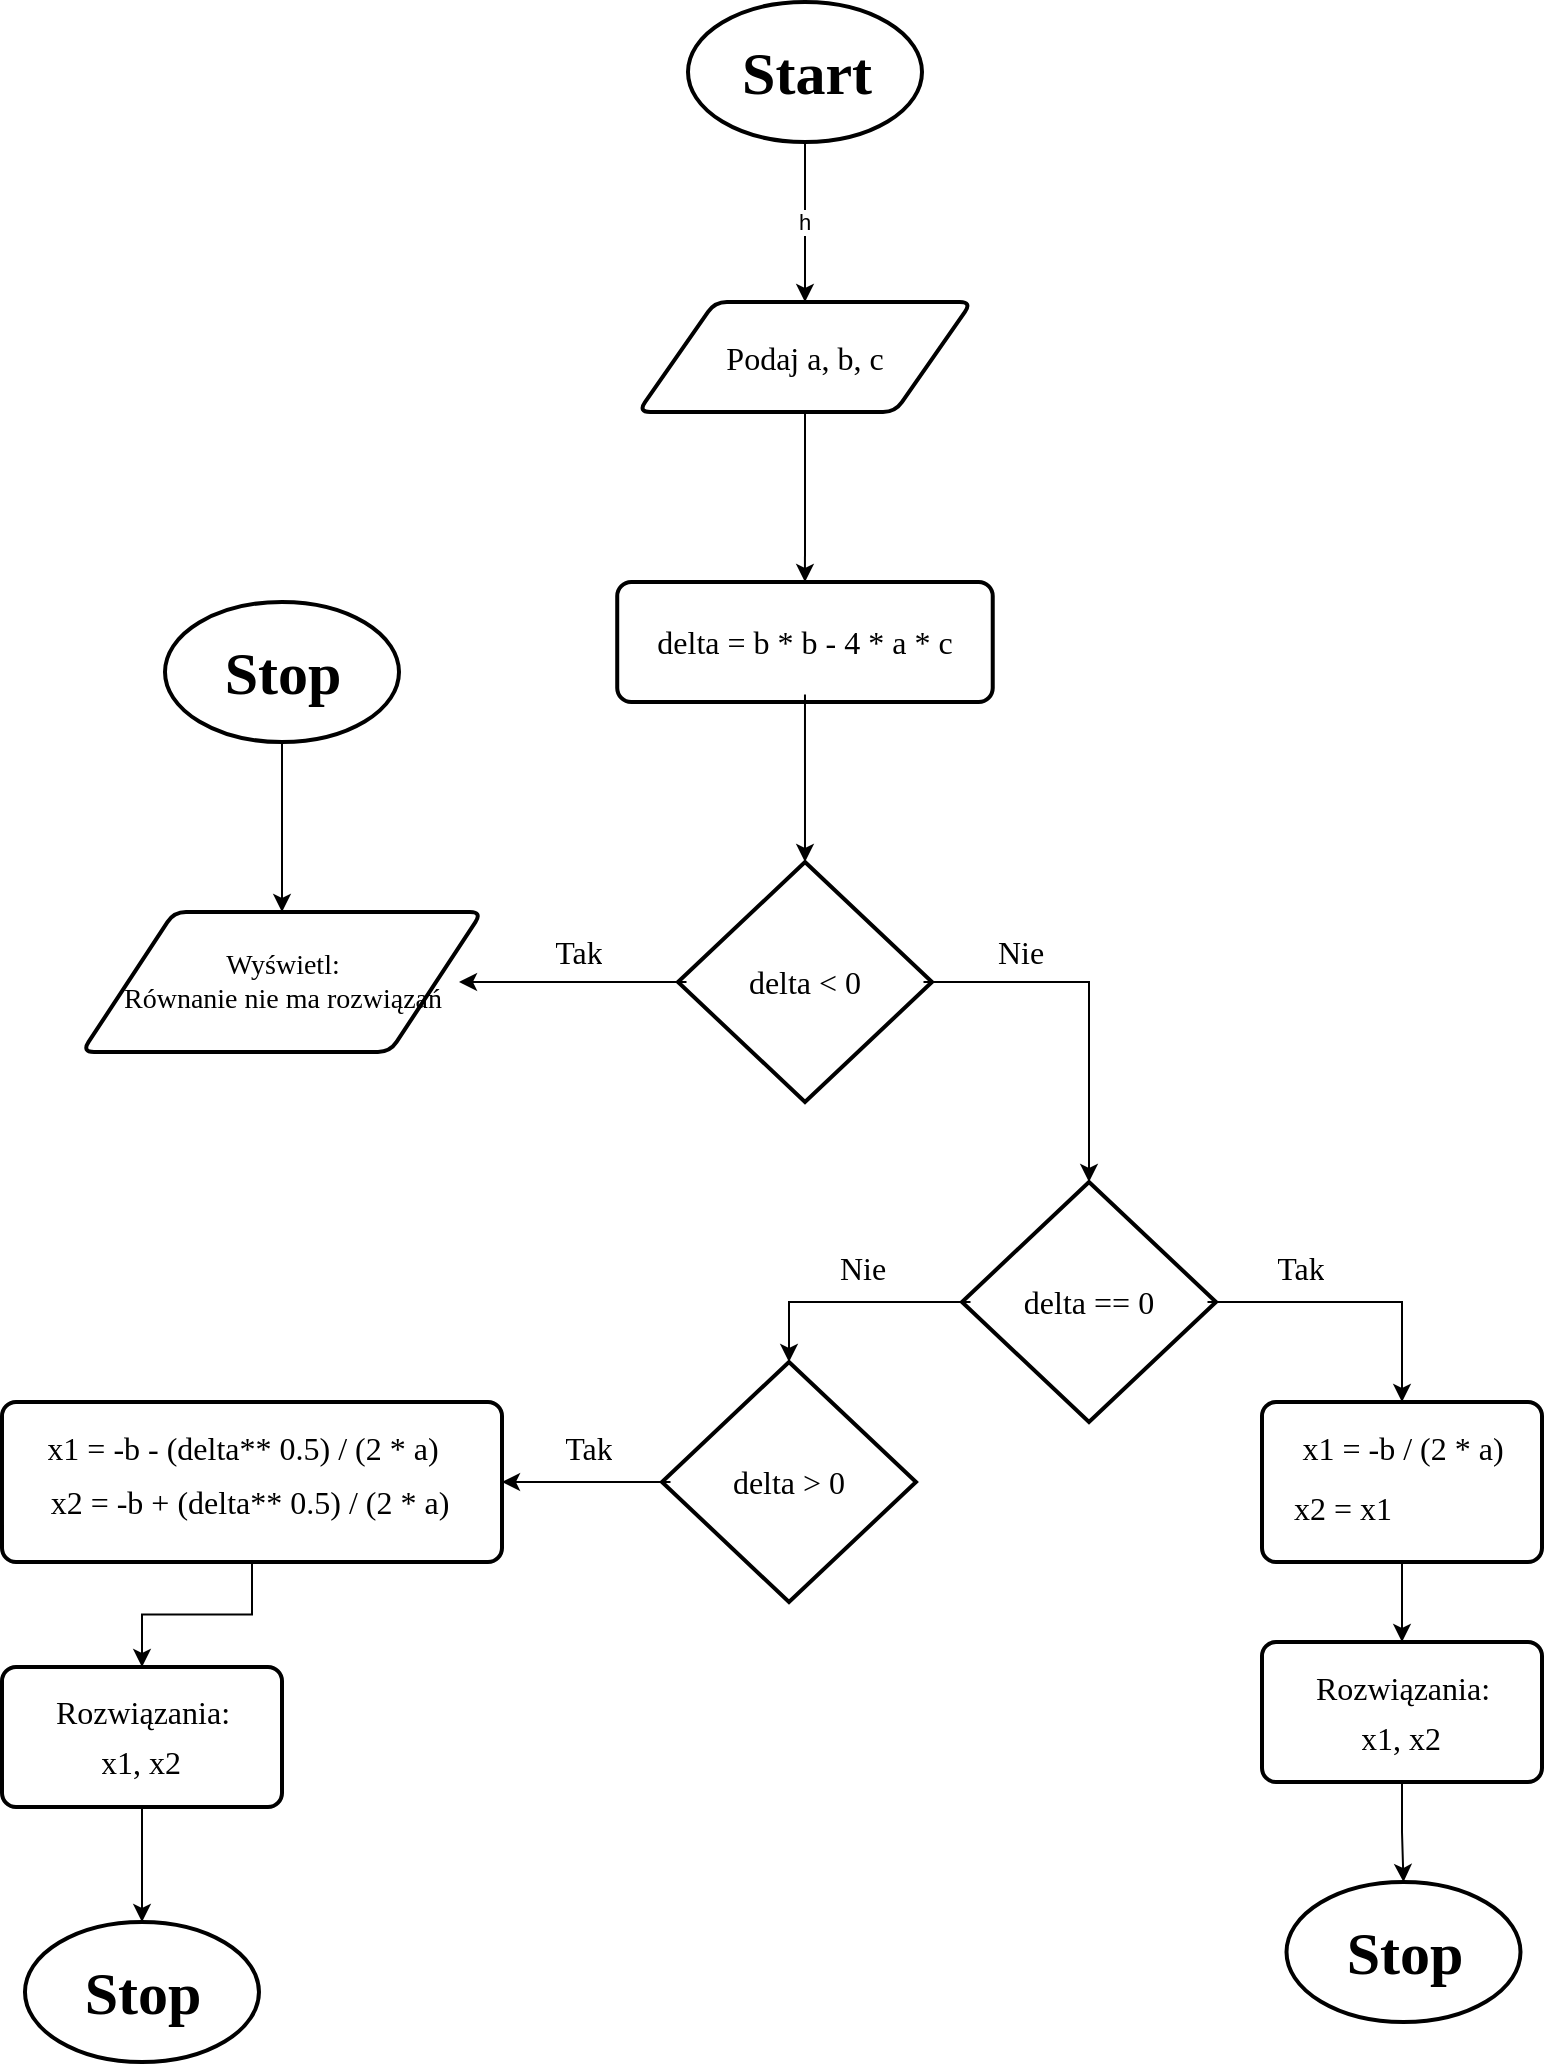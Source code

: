 <mxfile version="28.2.7">
  <diagram name="Strona-1" id="RZRkuXlCFEClB1dA92GK">
    <mxGraphModel dx="1737" dy="950" grid="1" gridSize="10" guides="1" tooltips="1" connect="1" arrows="1" fold="1" page="1" pageScale="1" pageWidth="827" pageHeight="1169" math="0" shadow="0">
      <root>
        <mxCell id="0" />
        <mxCell id="1" parent="0" />
        <mxCell id="KukcKEF_fKq0_9lhuXWE-1" value="h" style="edgeStyle=orthogonalEdgeStyle;rounded=0;orthogonalLoop=1;jettySize=auto;html=1;exitX=0.5;exitY=1;exitDx=0;exitDy=0;exitPerimeter=0;entryX=0.5;entryY=0;entryDx=0;entryDy=0;" edge="1" parent="1" source="KukcKEF_fKq0_9lhuXWE-2" target="KukcKEF_fKq0_9lhuXWE-5">
          <mxGeometry relative="1" as="geometry" />
        </mxCell>
        <mxCell id="KukcKEF_fKq0_9lhuXWE-2" value="" style="strokeWidth=2;html=1;shape=mxgraph.flowchart.start_1;whiteSpace=wrap;" vertex="1" parent="1">
          <mxGeometry x="363" y="70" width="117" height="70" as="geometry" />
        </mxCell>
        <mxCell id="KukcKEF_fKq0_9lhuXWE-3" value="&lt;font data-font-src=&quot;https://fonts.googleapis.com/css?family=Montserrat&quot; face=&quot;Montserrat&quot; style=&quot;font-size: 30px;&quot;&gt;Start&lt;/font&gt;" style="text;strokeColor=none;fillColor=none;html=1;fontSize=24;fontStyle=1;verticalAlign=middle;align=center;" vertex="1" parent="1">
          <mxGeometry x="401.5" y="95" width="40" height="20" as="geometry" />
        </mxCell>
        <mxCell id="KukcKEF_fKq0_9lhuXWE-4" style="edgeStyle=orthogonalEdgeStyle;rounded=0;orthogonalLoop=1;jettySize=auto;html=1;exitX=0.5;exitY=1;exitDx=0;exitDy=0;entryX=0.5;entryY=0;entryDx=0;entryDy=0;" edge="1" parent="1" source="KukcKEF_fKq0_9lhuXWE-5" target="KukcKEF_fKq0_9lhuXWE-7">
          <mxGeometry relative="1" as="geometry" />
        </mxCell>
        <mxCell id="KukcKEF_fKq0_9lhuXWE-5" value="" style="shape=parallelogram;html=1;strokeWidth=2;perimeter=parallelogramPerimeter;whiteSpace=wrap;rounded=1;arcSize=12;size=0.23;" vertex="1" parent="1">
          <mxGeometry x="338.09" y="220" width="166.81" height="55" as="geometry" />
        </mxCell>
        <UserObject label="&lt;font style=&quot;font-size: 16px;&quot; face=&quot;Montserrat&quot;&gt;Podaj a, b, c&lt;/font&gt;" placeholders="1" name="Variable" id="KukcKEF_fKq0_9lhuXWE-6">
          <mxCell style="text;html=1;strokeColor=none;fillColor=none;align=center;verticalAlign=middle;whiteSpace=wrap;overflow=hidden;" vertex="1" parent="1">
            <mxGeometry x="362.25" y="235" width="118.5" height="25" as="geometry" />
          </mxCell>
        </UserObject>
        <mxCell id="KukcKEF_fKq0_9lhuXWE-7" value="" style="rounded=1;whiteSpace=wrap;html=1;absoluteArcSize=1;arcSize=14;strokeWidth=2;" vertex="1" parent="1">
          <mxGeometry x="327.61" y="360" width="187.76" height="60" as="geometry" />
        </mxCell>
        <UserObject label="&lt;font style=&quot;font-size: 16px;&quot; face=&quot;Montserrat&quot;&gt;delta = b * b - 4 * a * c&lt;/font&gt;" placeholders="1" name="Variable" id="KukcKEF_fKq0_9lhuXWE-8">
          <mxCell style="text;html=1;strokeColor=none;fillColor=none;align=center;verticalAlign=middle;whiteSpace=wrap;overflow=hidden;" vertex="1" parent="1">
            <mxGeometry x="332.99" y="363.75" width="177" height="52.5" as="geometry" />
          </mxCell>
        </UserObject>
        <mxCell id="KukcKEF_fKq0_9lhuXWE-9" value="" style="strokeWidth=2;html=1;shape=mxgraph.flowchart.decision;whiteSpace=wrap;" vertex="1" parent="1">
          <mxGeometry x="358" y="500" width="127" height="120" as="geometry" />
        </mxCell>
        <mxCell id="KukcKEF_fKq0_9lhuXWE-10" style="edgeStyle=orthogonalEdgeStyle;rounded=0;orthogonalLoop=1;jettySize=auto;html=1;exitX=0;exitY=0.5;exitDx=0;exitDy=0;entryX=1;entryY=0.5;entryDx=0;entryDy=0;" edge="1" parent="1" source="KukcKEF_fKq0_9lhuXWE-11" target="KukcKEF_fKq0_9lhuXWE-14">
          <mxGeometry relative="1" as="geometry" />
        </mxCell>
        <UserObject label="&lt;font style=&quot;font-size: 16px;&quot; face=&quot;Montserrat&quot;&gt;delta &amp;lt; 0&lt;/font&gt;" placeholders="1" name="Variable" id="KukcKEF_fKq0_9lhuXWE-11">
          <mxCell style="text;html=1;strokeColor=none;fillColor=none;align=center;verticalAlign=middle;whiteSpace=wrap;overflow=hidden;" vertex="1" parent="1">
            <mxGeometry x="362.25" y="547.5" width="118.5" height="25" as="geometry" />
          </mxCell>
        </UserObject>
        <mxCell id="KukcKEF_fKq0_9lhuXWE-12" style="edgeStyle=orthogonalEdgeStyle;rounded=0;orthogonalLoop=1;jettySize=auto;html=1;exitX=0.5;exitY=1;exitDx=0;exitDy=0;entryX=0.5;entryY=0;entryDx=0;entryDy=0;entryPerimeter=0;" edge="1" parent="1" source="KukcKEF_fKq0_9lhuXWE-8" target="KukcKEF_fKq0_9lhuXWE-9">
          <mxGeometry relative="1" as="geometry" />
        </mxCell>
        <mxCell id="KukcKEF_fKq0_9lhuXWE-13" value="" style="shape=parallelogram;html=1;strokeWidth=2;perimeter=parallelogramPerimeter;whiteSpace=wrap;rounded=1;arcSize=12;size=0.23;" vertex="1" parent="1">
          <mxGeometry x="60" y="525" width="200" height="70" as="geometry" />
        </mxCell>
        <UserObject label="&lt;font face=&quot;Montserrat&quot;&gt;&lt;span style=&quot;font-size: 14px;&quot;&gt;Wyświetl:&lt;/span&gt;&lt;/font&gt;&lt;div&gt;&lt;span style=&quot;font-family: Montserrat; font-size: 14px;&quot;&gt;Równanie nie ma rozwiązań&lt;/span&gt;&lt;font face=&quot;Montserrat&quot;&gt;&lt;span style=&quot;font-size: 14px;&quot;&gt;&lt;/span&gt;&lt;/font&gt;&lt;/div&gt;" placeholders="1" name="Variable" id="KukcKEF_fKq0_9lhuXWE-14">
          <mxCell style="text;html=1;strokeColor=none;fillColor=none;align=center;verticalAlign=middle;whiteSpace=wrap;overflow=hidden;" vertex="1" parent="1">
            <mxGeometry x="71.5" y="533.75" width="177" height="52.5" as="geometry" />
          </mxCell>
        </UserObject>
        <mxCell id="KukcKEF_fKq0_9lhuXWE-15" style="edgeStyle=orthogonalEdgeStyle;rounded=0;orthogonalLoop=1;jettySize=auto;html=1;exitX=0.5;exitY=1;exitDx=0;exitDy=0;exitPerimeter=0;entryX=0.5;entryY=0;entryDx=0;entryDy=0;" edge="1" parent="1" source="KukcKEF_fKq0_9lhuXWE-16" target="KukcKEF_fKq0_9lhuXWE-13">
          <mxGeometry relative="1" as="geometry" />
        </mxCell>
        <mxCell id="KukcKEF_fKq0_9lhuXWE-16" value="" style="strokeWidth=2;html=1;shape=mxgraph.flowchart.start_1;whiteSpace=wrap;" vertex="1" parent="1">
          <mxGeometry x="101.5" y="370" width="117" height="70" as="geometry" />
        </mxCell>
        <mxCell id="KukcKEF_fKq0_9lhuXWE-17" value="&lt;font data-font-src=&quot;https://fonts.googleapis.com/css?family=Montserrat&quot; face=&quot;Montserrat&quot; style=&quot;font-size: 30px;&quot;&gt;Stop&lt;/font&gt;" style="text;strokeColor=none;fillColor=none;html=1;fontSize=24;fontStyle=1;verticalAlign=middle;align=center;" vertex="1" parent="1">
          <mxGeometry x="140" y="395" width="40" height="20" as="geometry" />
        </mxCell>
        <UserObject label="&lt;font style=&quot;font-size: 16px;&quot; face=&quot;Montserrat&quot;&gt;Tak&lt;/font&gt;" placeholders="1" name="Variable" id="KukcKEF_fKq0_9lhuXWE-18">
          <mxCell style="text;html=1;strokeColor=none;fillColor=none;align=center;verticalAlign=middle;whiteSpace=wrap;overflow=hidden;" vertex="1" parent="1">
            <mxGeometry x="248.5" y="532" width="118.5" height="25" as="geometry" />
          </mxCell>
        </UserObject>
        <UserObject label="&lt;font style=&quot;font-size: 16px;&quot; face=&quot;Montserrat&quot;&gt;Nie&lt;/font&gt;" placeholders="1" name="Variable" id="KukcKEF_fKq0_9lhuXWE-19">
          <mxCell style="text;html=1;strokeColor=none;fillColor=none;align=center;verticalAlign=middle;whiteSpace=wrap;overflow=hidden;" vertex="1" parent="1">
            <mxGeometry x="470" y="532" width="118.5" height="25" as="geometry" />
          </mxCell>
        </UserObject>
        <mxCell id="KukcKEF_fKq0_9lhuXWE-20" value="" style="strokeWidth=2;html=1;shape=mxgraph.flowchart.decision;whiteSpace=wrap;" vertex="1" parent="1">
          <mxGeometry x="500" y="660" width="127" height="120" as="geometry" />
        </mxCell>
        <mxCell id="KukcKEF_fKq0_9lhuXWE-21" style="edgeStyle=orthogonalEdgeStyle;rounded=0;orthogonalLoop=1;jettySize=auto;html=1;exitX=1;exitY=0.5;exitDx=0;exitDy=0;entryX=0.5;entryY=0;entryDx=0;entryDy=0;" edge="1" parent="1" source="KukcKEF_fKq0_9lhuXWE-22" target="KukcKEF_fKq0_9lhuXWE-25">
          <mxGeometry relative="1" as="geometry" />
        </mxCell>
        <UserObject label="&lt;font style=&quot;font-size: 16px;&quot; face=&quot;Montserrat&quot;&gt;delta == 0&lt;/font&gt;" placeholders="1" name="Variable" id="KukcKEF_fKq0_9lhuXWE-22">
          <mxCell style="text;html=1;strokeColor=none;fillColor=none;align=center;verticalAlign=middle;whiteSpace=wrap;overflow=hidden;" vertex="1" parent="1">
            <mxGeometry x="504.25" y="707.5" width="118.5" height="25" as="geometry" />
          </mxCell>
        </UserObject>
        <mxCell id="KukcKEF_fKq0_9lhuXWE-23" style="edgeStyle=orthogonalEdgeStyle;rounded=0;orthogonalLoop=1;jettySize=auto;html=1;exitX=1;exitY=0.5;exitDx=0;exitDy=0;entryX=0.5;entryY=0;entryDx=0;entryDy=0;entryPerimeter=0;" edge="1" parent="1" source="KukcKEF_fKq0_9lhuXWE-11" target="KukcKEF_fKq0_9lhuXWE-20">
          <mxGeometry relative="1" as="geometry" />
        </mxCell>
        <mxCell id="KukcKEF_fKq0_9lhuXWE-24" style="edgeStyle=orthogonalEdgeStyle;rounded=0;orthogonalLoop=1;jettySize=auto;html=1;exitX=0.5;exitY=1;exitDx=0;exitDy=0;entryX=0.5;entryY=0;entryDx=0;entryDy=0;" edge="1" parent="1" source="KukcKEF_fKq0_9lhuXWE-25" target="KukcKEF_fKq0_9lhuXWE-29">
          <mxGeometry relative="1" as="geometry" />
        </mxCell>
        <mxCell id="KukcKEF_fKq0_9lhuXWE-25" value="" style="rounded=1;whiteSpace=wrap;html=1;absoluteArcSize=1;arcSize=14;strokeWidth=2;" vertex="1" parent="1">
          <mxGeometry x="650" y="770" width="140" height="80" as="geometry" />
        </mxCell>
        <UserObject label="&lt;font style=&quot;font-size: 16px;&quot; face=&quot;Montserrat&quot;&gt;Tak&lt;/font&gt;" placeholders="1" name="Variable" id="KukcKEF_fKq0_9lhuXWE-26">
          <mxCell style="text;html=1;strokeColor=none;fillColor=none;align=center;verticalAlign=middle;whiteSpace=wrap;overflow=hidden;" vertex="1" parent="1">
            <mxGeometry x="610" y="690" width="118.5" height="25" as="geometry" />
          </mxCell>
        </UserObject>
        <UserObject label="&lt;font style=&quot;font-size: 16px;&quot; face=&quot;Montserrat&quot;&gt;x1 = -b / (2 * a)&lt;/font&gt;" placeholders="1" name="Variable" id="KukcKEF_fKq0_9lhuXWE-27">
          <mxCell style="text;html=1;strokeColor=none;fillColor=none;align=center;verticalAlign=middle;whiteSpace=wrap;overflow=hidden;" vertex="1" parent="1">
            <mxGeometry x="660.75" y="780" width="118.5" height="25" as="geometry" />
          </mxCell>
        </UserObject>
        <UserObject label="&lt;font style=&quot;font-size: 16px;&quot; face=&quot;Montserrat&quot;&gt;x2 = x1&lt;/font&gt;" placeholders="1" name="Variable" id="KukcKEF_fKq0_9lhuXWE-28">
          <mxCell style="text;html=1;strokeColor=none;fillColor=none;align=center;verticalAlign=middle;whiteSpace=wrap;overflow=hidden;" vertex="1" parent="1">
            <mxGeometry x="660.75" y="810" width="59.25" height="25" as="geometry" />
          </mxCell>
        </UserObject>
        <mxCell id="KukcKEF_fKq0_9lhuXWE-29" value="" style="rounded=1;whiteSpace=wrap;html=1;absoluteArcSize=1;arcSize=14;strokeWidth=2;" vertex="1" parent="1">
          <mxGeometry x="650" y="890" width="140" height="70" as="geometry" />
        </mxCell>
        <UserObject label="&lt;font style=&quot;font-size: 16px;&quot; face=&quot;Montserrat&quot;&gt;Rozwiązania:&lt;/font&gt;" placeholders="1" name="Variable" id="KukcKEF_fKq0_9lhuXWE-30">
          <mxCell style="text;html=1;strokeColor=none;fillColor=none;align=center;verticalAlign=middle;whiteSpace=wrap;overflow=hidden;" vertex="1" parent="1">
            <mxGeometry x="660.75" y="900" width="118.5" height="25" as="geometry" />
          </mxCell>
        </UserObject>
        <UserObject label="&lt;font style=&quot;font-size: 16px;&quot; face=&quot;Montserrat&quot;&gt;x1, x2&lt;/font&gt;" placeholders="1" name="Variable" id="KukcKEF_fKq0_9lhuXWE-31">
          <mxCell style="text;html=1;strokeColor=none;fillColor=none;align=center;verticalAlign=middle;whiteSpace=wrap;overflow=hidden;" vertex="1" parent="1">
            <mxGeometry x="690.37" y="925" width="59.25" height="25" as="geometry" />
          </mxCell>
        </UserObject>
        <mxCell id="KukcKEF_fKq0_9lhuXWE-32" value="" style="strokeWidth=2;html=1;shape=mxgraph.flowchart.start_1;whiteSpace=wrap;" vertex="1" parent="1">
          <mxGeometry x="662.25" y="1010" width="117" height="70" as="geometry" />
        </mxCell>
        <mxCell id="KukcKEF_fKq0_9lhuXWE-33" value="&lt;font data-font-src=&quot;https://fonts.googleapis.com/css?family=Montserrat&quot; face=&quot;Montserrat&quot; style=&quot;font-size: 30px;&quot;&gt;Stop&lt;/font&gt;" style="text;strokeColor=none;fillColor=none;html=1;fontSize=24;fontStyle=1;verticalAlign=middle;align=center;" vertex="1" parent="1">
          <mxGeometry x="700.75" y="1035" width="40" height="20" as="geometry" />
        </mxCell>
        <mxCell id="KukcKEF_fKq0_9lhuXWE-34" style="edgeStyle=orthogonalEdgeStyle;rounded=0;orthogonalLoop=1;jettySize=auto;html=1;exitX=0.5;exitY=1;exitDx=0;exitDy=0;entryX=0.5;entryY=0;entryDx=0;entryDy=0;entryPerimeter=0;" edge="1" parent="1" source="KukcKEF_fKq0_9lhuXWE-29" target="KukcKEF_fKq0_9lhuXWE-32">
          <mxGeometry relative="1" as="geometry" />
        </mxCell>
        <mxCell id="KukcKEF_fKq0_9lhuXWE-35" value="" style="strokeWidth=2;html=1;shape=mxgraph.flowchart.decision;whiteSpace=wrap;" vertex="1" parent="1">
          <mxGeometry x="350" y="750" width="127" height="120" as="geometry" />
        </mxCell>
        <mxCell id="KukcKEF_fKq0_9lhuXWE-36" style="edgeStyle=orthogonalEdgeStyle;rounded=0;orthogonalLoop=1;jettySize=auto;html=1;exitX=0;exitY=0.5;exitDx=0;exitDy=0;entryX=1;entryY=0.5;entryDx=0;entryDy=0;" edge="1" parent="1" source="KukcKEF_fKq0_9lhuXWE-37" target="KukcKEF_fKq0_9lhuXWE-41">
          <mxGeometry relative="1" as="geometry" />
        </mxCell>
        <UserObject label="&lt;font style=&quot;font-size: 16px;&quot; face=&quot;Montserrat&quot;&gt;delta &amp;gt; 0&lt;/font&gt;" placeholders="1" name="Variable" id="KukcKEF_fKq0_9lhuXWE-37">
          <mxCell style="text;html=1;strokeColor=none;fillColor=none;align=center;verticalAlign=middle;whiteSpace=wrap;overflow=hidden;" vertex="1" parent="1">
            <mxGeometry x="354.25" y="797.5" width="118.5" height="25" as="geometry" />
          </mxCell>
        </UserObject>
        <mxCell id="KukcKEF_fKq0_9lhuXWE-38" style="edgeStyle=orthogonalEdgeStyle;rounded=0;orthogonalLoop=1;jettySize=auto;html=1;exitX=0;exitY=0.5;exitDx=0;exitDy=0;entryX=0.5;entryY=0;entryDx=0;entryDy=0;entryPerimeter=0;" edge="1" parent="1" source="KukcKEF_fKq0_9lhuXWE-22" target="KukcKEF_fKq0_9lhuXWE-35">
          <mxGeometry relative="1" as="geometry" />
        </mxCell>
        <UserObject label="&lt;font style=&quot;font-size: 16px;&quot; face=&quot;Montserrat&quot;&gt;Nie&lt;/font&gt;" placeholders="1" name="Variable" id="KukcKEF_fKq0_9lhuXWE-39">
          <mxCell style="text;html=1;strokeColor=none;fillColor=none;align=center;verticalAlign=middle;whiteSpace=wrap;overflow=hidden;" vertex="1" parent="1">
            <mxGeometry x="391.49" y="690" width="118.5" height="25" as="geometry" />
          </mxCell>
        </UserObject>
        <mxCell id="KukcKEF_fKq0_9lhuXWE-40" style="edgeStyle=orthogonalEdgeStyle;rounded=0;orthogonalLoop=1;jettySize=auto;html=1;exitX=0.5;exitY=1;exitDx=0;exitDy=0;entryX=0.5;entryY=0;entryDx=0;entryDy=0;" edge="1" parent="1" source="KukcKEF_fKq0_9lhuXWE-41" target="KukcKEF_fKq0_9lhuXWE-46">
          <mxGeometry relative="1" as="geometry" />
        </mxCell>
        <mxCell id="KukcKEF_fKq0_9lhuXWE-41" value="" style="rounded=1;whiteSpace=wrap;html=1;absoluteArcSize=1;arcSize=14;strokeWidth=2;" vertex="1" parent="1">
          <mxGeometry x="20" y="770" width="250" height="80" as="geometry" />
        </mxCell>
        <UserObject label="&lt;div style=&quot;text-align: start;&quot;&gt;&lt;font style=&quot;background-color: transparent; color: light-dark(rgb(0, 0, 0), rgb(255, 255, 255)); font-size: 16px;&quot; face=&quot;Montserrat&quot;&gt;x1 = -b - (delta** 0.5) / (2 * a)&lt;/font&gt;&lt;/div&gt;" placeholders="1" name="Variable" id="KukcKEF_fKq0_9lhuXWE-42">
          <mxCell style="text;html=1;strokeColor=none;fillColor=none;align=center;verticalAlign=middle;whiteSpace=wrap;overflow=hidden;" vertex="1" parent="1">
            <mxGeometry x="25.75" y="780" width="228.5" height="25" as="geometry" />
          </mxCell>
        </UserObject>
        <UserObject label="&lt;div style=&quot;text-align: start;&quot;&gt;&lt;font style=&quot;background-color: transparent; color: light-dark(rgb(0, 0, 0), rgb(255, 255, 255)); font-size: 16px;&quot; face=&quot;Montserrat&quot;&gt;x2 = -b + (delta** 0.5) / (2 * a)&lt;/font&gt;&lt;/div&gt;" placeholders="1" name="Variable" id="KukcKEF_fKq0_9lhuXWE-43">
          <mxCell style="text;html=1;strokeColor=none;fillColor=none;align=center;verticalAlign=middle;whiteSpace=wrap;overflow=hidden;" vertex="1" parent="1">
            <mxGeometry x="34.25" y="807.5" width="220" height="25" as="geometry" />
          </mxCell>
        </UserObject>
        <UserObject label="&lt;font style=&quot;font-size: 16px;&quot; face=&quot;Montserrat&quot;&gt;Tak&lt;/font&gt;" placeholders="1" name="Variable" id="KukcKEF_fKq0_9lhuXWE-44">
          <mxCell style="text;html=1;strokeColor=none;fillColor=none;align=center;verticalAlign=middle;whiteSpace=wrap;overflow=hidden;" vertex="1" parent="1">
            <mxGeometry x="254.25" y="780" width="118.5" height="25" as="geometry" />
          </mxCell>
        </UserObject>
        <mxCell id="KukcKEF_fKq0_9lhuXWE-45" style="edgeStyle=orthogonalEdgeStyle;rounded=0;orthogonalLoop=1;jettySize=auto;html=1;exitX=0.5;exitY=1;exitDx=0;exitDy=0;" edge="1" parent="1" source="KukcKEF_fKq0_9lhuXWE-46" target="KukcKEF_fKq0_9lhuXWE-49">
          <mxGeometry relative="1" as="geometry" />
        </mxCell>
        <mxCell id="KukcKEF_fKq0_9lhuXWE-46" value="" style="rounded=1;whiteSpace=wrap;html=1;absoluteArcSize=1;arcSize=14;strokeWidth=2;" vertex="1" parent="1">
          <mxGeometry x="20" y="902.5" width="140" height="70" as="geometry" />
        </mxCell>
        <UserObject label="&lt;font style=&quot;font-size: 16px;&quot; face=&quot;Montserrat&quot;&gt;Rozwiązania:&lt;/font&gt;" placeholders="1" name="Variable" id="KukcKEF_fKq0_9lhuXWE-47">
          <mxCell style="text;html=1;strokeColor=none;fillColor=none;align=center;verticalAlign=middle;whiteSpace=wrap;overflow=hidden;" vertex="1" parent="1">
            <mxGeometry x="30.75" y="912.5" width="118.5" height="25" as="geometry" />
          </mxCell>
        </UserObject>
        <UserObject label="&lt;font style=&quot;font-size: 16px;&quot; face=&quot;Montserrat&quot;&gt;x1, x2&lt;/font&gt;" placeholders="1" name="Variable" id="KukcKEF_fKq0_9lhuXWE-48">
          <mxCell style="text;html=1;strokeColor=none;fillColor=none;align=center;verticalAlign=middle;whiteSpace=wrap;overflow=hidden;" vertex="1" parent="1">
            <mxGeometry x="60.37" y="937.5" width="59.25" height="25" as="geometry" />
          </mxCell>
        </UserObject>
        <mxCell id="KukcKEF_fKq0_9lhuXWE-49" value="" style="strokeWidth=2;html=1;shape=mxgraph.flowchart.start_1;whiteSpace=wrap;" vertex="1" parent="1">
          <mxGeometry x="31.49" y="1030" width="117" height="70" as="geometry" />
        </mxCell>
        <mxCell id="KukcKEF_fKq0_9lhuXWE-50" value="&lt;font face=&quot;Montserrat&quot; style=&quot;font-size: 30px;&quot;&gt;Stop&lt;/font&gt;" style="text;strokeColor=none;fillColor=none;html=1;fontSize=24;fontStyle=1;verticalAlign=middle;align=center;" vertex="1" parent="1">
          <mxGeometry x="69.99" y="1055" width="40" height="20" as="geometry" />
        </mxCell>
      </root>
    </mxGraphModel>
  </diagram>
</mxfile>
